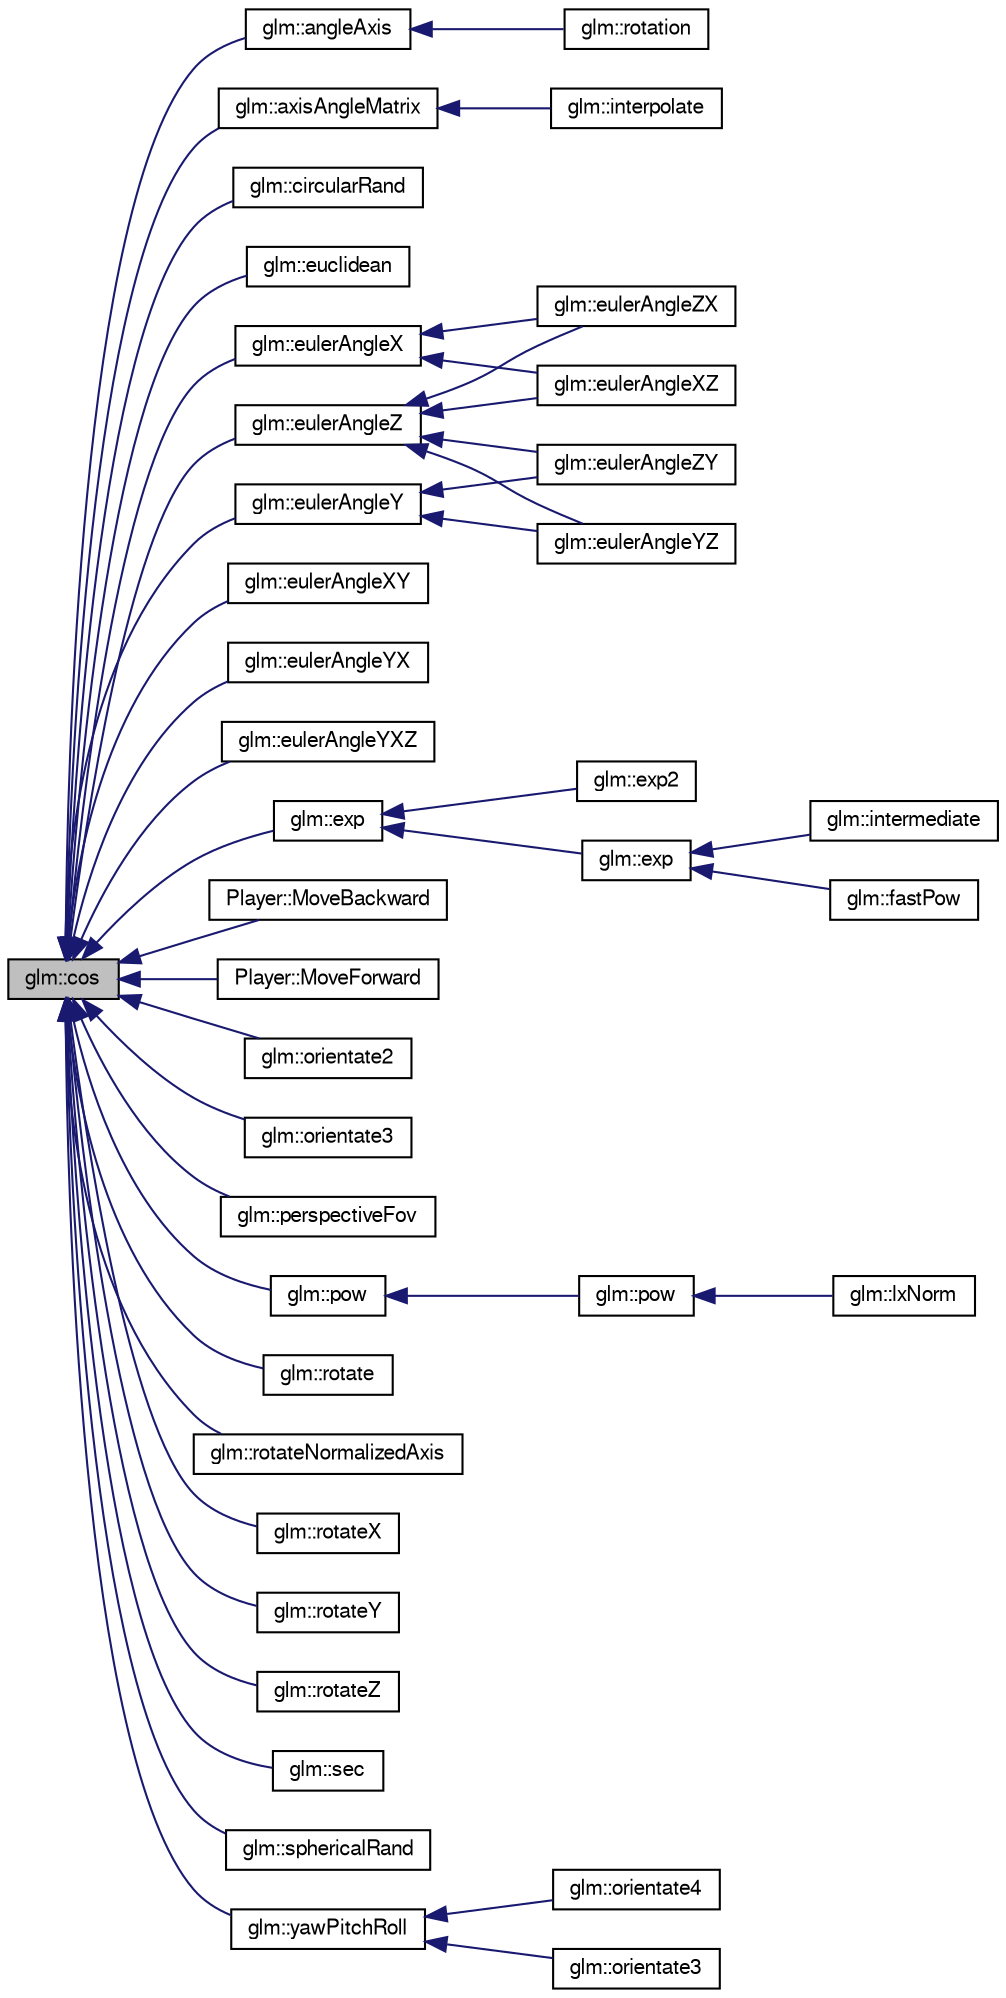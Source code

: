 digraph G
{
  bgcolor="transparent";
  edge [fontname="FreeSans",fontsize=10,labelfontname="FreeSans",labelfontsize=10];
  node [fontname="FreeSans",fontsize=10,shape=record];
  rankdir=LR;
  Node1 [label="glm::cos",height=0.2,width=0.4,color="black", fillcolor="grey75", style="filled" fontcolor="black"];
  Node1 -> Node2 [dir=back,color="midnightblue",fontsize=10,style="solid"];
  Node2 [label="glm::angleAxis",height=0.2,width=0.4,color="black",URL="$group__gtc__quaternion.html#g96dbce7a48d76fa63e65c4ba949a3bc4"];
  Node2 -> Node3 [dir=back,color="midnightblue",fontsize=10,style="solid"];
  Node3 [label="glm::rotation",height=0.2,width=0.4,color="black",URL="$group__gtx__quaternion.html#gf7a15242ef69e5c997df231b28b92cef"];
  Node1 -> Node4 [dir=back,color="midnightblue",fontsize=10,style="solid"];
  Node4 [label="glm::axisAngleMatrix",height=0.2,width=0.4,color="black",URL="$group__gtx__matrix__interpolation.html#gf7c0106d03d55a7b670a6261b107f22b"];
  Node4 -> Node5 [dir=back,color="midnightblue",fontsize=10,style="solid"];
  Node5 [label="glm::interpolate",height=0.2,width=0.4,color="black",URL="$group__gtx__matrix__interpolation.html#gc618bbef632f87be5c570aa5afe63f30"];
  Node1 -> Node6 [dir=back,color="midnightblue",fontsize=10,style="solid"];
  Node6 [label="glm::circularRand",height=0.2,width=0.4,color="black",URL="$group__gtc__random.html#gb633996dfedab1a7f45bb5cfa1b14443"];
  Node1 -> Node7 [dir=back,color="midnightblue",fontsize=10,style="solid"];
  Node7 [label="glm::euclidean",height=0.2,width=0.4,color="black",URL="$group__gtx__polar__coordinates.html#g3bd21c0f1b1d99a2f8e9cfc85bca488e"];
  Node1 -> Node8 [dir=back,color="midnightblue",fontsize=10,style="solid"];
  Node8 [label="glm::eulerAngleX",height=0.2,width=0.4,color="black",URL="$group__gtx__euler__angles.html#g5fb8269b6795f95dec7ca7bbe61805f6"];
  Node8 -> Node9 [dir=back,color="midnightblue",fontsize=10,style="solid"];
  Node9 [label="glm::eulerAngleXZ",height=0.2,width=0.4,color="black",URL="$group__gtx__euler__angles.html#g9b63e52fda0b7773c50bbf3c310bdcf2"];
  Node8 -> Node10 [dir=back,color="midnightblue",fontsize=10,style="solid"];
  Node10 [label="glm::eulerAngleZX",height=0.2,width=0.4,color="black",URL="$group__gtx__euler__angles.html#g3709f9eb45b49ecf41d42bec91c031fa"];
  Node1 -> Node11 [dir=back,color="midnightblue",fontsize=10,style="solid"];
  Node11 [label="glm::eulerAngleXY",height=0.2,width=0.4,color="black",URL="$group__gtx__euler__angles.html#g6a2dc9bf80aecdffb3e5ab3bcede6647"];
  Node1 -> Node12 [dir=back,color="midnightblue",fontsize=10,style="solid"];
  Node12 [label="glm::eulerAngleY",height=0.2,width=0.4,color="black",URL="$group__gtx__euler__angles.html#g558b0e0fd3c1f6a414d184a22c968b79"];
  Node12 -> Node13 [dir=back,color="midnightblue",fontsize=10,style="solid"];
  Node13 [label="glm::eulerAngleYZ",height=0.2,width=0.4,color="black",URL="$group__gtx__euler__angles.html#g9ac024a16439421d2a3c7c17b6df31b5"];
  Node12 -> Node14 [dir=back,color="midnightblue",fontsize=10,style="solid"];
  Node14 [label="glm::eulerAngleZY",height=0.2,width=0.4,color="black",URL="$group__gtx__euler__angles.html#gfcd7d34bef520fd8bee6d4d865a8162a"];
  Node1 -> Node15 [dir=back,color="midnightblue",fontsize=10,style="solid"];
  Node15 [label="glm::eulerAngleYX",height=0.2,width=0.4,color="black",URL="$group__gtx__euler__angles.html#gd26afd5add0e121296d3b44dea32f32e"];
  Node1 -> Node16 [dir=back,color="midnightblue",fontsize=10,style="solid"];
  Node16 [label="glm::eulerAngleYXZ",height=0.2,width=0.4,color="black",URL="$group__gtx__euler__angles.html#g7ba74fb9419dd90256b682855e904159"];
  Node1 -> Node17 [dir=back,color="midnightblue",fontsize=10,style="solid"];
  Node17 [label="glm::eulerAngleZ",height=0.2,width=0.4,color="black",URL="$group__gtx__euler__angles.html#ge77e2c08c118ecd34ffc8ca425d2cf77"];
  Node17 -> Node9 [dir=back,color="midnightblue",fontsize=10,style="solid"];
  Node17 -> Node13 [dir=back,color="midnightblue",fontsize=10,style="solid"];
  Node17 -> Node10 [dir=back,color="midnightblue",fontsize=10,style="solid"];
  Node17 -> Node14 [dir=back,color="midnightblue",fontsize=10,style="solid"];
  Node1 -> Node18 [dir=back,color="midnightblue",fontsize=10,style="solid"];
  Node18 [label="glm::exp",height=0.2,width=0.4,color="black",URL="$group__gtx__quaternion.html#gd4ec8f59911f01bb4c298839017ba91f"];
  Node18 -> Node19 [dir=back,color="midnightblue",fontsize=10,style="solid"];
  Node19 [label="glm::exp",height=0.2,width=0.4,color="black",URL="$group__core__func__exponential.html#g0e7e69c5497cbbfe4afe08ee5449c553"];
  Node19 -> Node20 [dir=back,color="midnightblue",fontsize=10,style="solid"];
  Node20 [label="glm::fastPow",height=0.2,width=0.4,color="black",URL="$group__gtx__fast__exponential.html#g399b134d7015729817135440eb047d5a"];
  Node19 -> Node21 [dir=back,color="midnightblue",fontsize=10,style="solid"];
  Node21 [label="glm::intermediate",height=0.2,width=0.4,color="black",URL="$group__gtx__quaternion.html#ge94a070898e8be560a5dcf8e15854b2d"];
  Node18 -> Node22 [dir=back,color="midnightblue",fontsize=10,style="solid"];
  Node22 [label="glm::exp2",height=0.2,width=0.4,color="black",URL="$group__core__func__exponential.html#g85f6efedaa47799e8f406481baca2171"];
  Node1 -> Node23 [dir=back,color="midnightblue",fontsize=10,style="solid"];
  Node23 [label="Player::MoveBackward",height=0.2,width=0.4,color="black",URL="$class_player.html#0de705c108e85cf8609ac827319fe11b",tooltip="Moves the player backward."];
  Node1 -> Node24 [dir=back,color="midnightblue",fontsize=10,style="solid"];
  Node24 [label="Player::MoveForward",height=0.2,width=0.4,color="black",URL="$class_player.html#afa223a6906cf925ac0f9ae1ad197cde",tooltip="Moves the player forward."];
  Node1 -> Node25 [dir=back,color="midnightblue",fontsize=10,style="solid"];
  Node25 [label="glm::orientate2",height=0.2,width=0.4,color="black",URL="$group__gtx__euler__angles.html#g026f776506cd9c5b144c6d4b410a079b"];
  Node1 -> Node26 [dir=back,color="midnightblue",fontsize=10,style="solid"];
  Node26 [label="glm::orientate3",height=0.2,width=0.4,color="black",URL="$group__gtx__euler__angles.html#gce794db535af3056d97f4f62e7ed7509"];
  Node1 -> Node27 [dir=back,color="midnightblue",fontsize=10,style="solid"];
  Node27 [label="glm::perspectiveFov",height=0.2,width=0.4,color="black",URL="$group__gtc__matrix__transform.html#gc9db4ea8ecdcb00f1d06d29603b5df52"];
  Node1 -> Node28 [dir=back,color="midnightblue",fontsize=10,style="solid"];
  Node28 [label="glm::pow",height=0.2,width=0.4,color="black",URL="$group__gtx__quaternion.html#g49e7cd8958d474290778760d171a44d2"];
  Node28 -> Node29 [dir=back,color="midnightblue",fontsize=10,style="solid"];
  Node29 [label="glm::pow",height=0.2,width=0.4,color="black",URL="$group__core__func__exponential.html#gfdaffc3606f4ee7f415cd64ada108356"];
  Node29 -> Node30 [dir=back,color="midnightblue",fontsize=10,style="solid"];
  Node30 [label="glm::lxNorm",height=0.2,width=0.4,color="black",URL="$group__gtx__norm.html#g2f42190c8743abab279d0a8f5a321692"];
  Node1 -> Node31 [dir=back,color="midnightblue",fontsize=10,style="solid"];
  Node31 [label="glm::rotate",height=0.2,width=0.4,color="black",URL="$group__gtc__quaternion.html#gca43bc964b553c2bde6a60499c1f2b50"];
  Node1 -> Node32 [dir=back,color="midnightblue",fontsize=10,style="solid"];
  Node32 [label="glm::rotateNormalizedAxis",height=0.2,width=0.4,color="black",URL="$group__gtx__rotate__normalized__axis.html#g9fc93bb16dd6719fc660a506cb833fb0"];
  Node1 -> Node33 [dir=back,color="midnightblue",fontsize=10,style="solid"];
  Node33 [label="glm::rotateX",height=0.2,width=0.4,color="black",URL="$group__gtx__rotate__vector.html#g29ccc284b661dc52c457959f8cbf8af6"];
  Node1 -> Node34 [dir=back,color="midnightblue",fontsize=10,style="solid"];
  Node34 [label="glm::rotateY",height=0.2,width=0.4,color="black",URL="$group__gtx__rotate__vector.html#g8e792cb7fbd2ad57a4eafcccc62c523c"];
  Node1 -> Node35 [dir=back,color="midnightblue",fontsize=10,style="solid"];
  Node35 [label="glm::rotateZ",height=0.2,width=0.4,color="black",URL="$group__gtx__rotate__vector.html#g67b56c3da73e7da777810b2a82bab4f8"];
  Node1 -> Node36 [dir=back,color="midnightblue",fontsize=10,style="solid"];
  Node36 [label="glm::sec",height=0.2,width=0.4,color="black",URL="$group__gtc__reciprocal.html#gef67dab7093a4d0ccc9c06ca05ddafd4"];
  Node1 -> Node37 [dir=back,color="midnightblue",fontsize=10,style="solid"];
  Node37 [label="glm::sphericalRand",height=0.2,width=0.4,color="black",URL="$group__gtc__random.html#g02f5a6b98ae4e494eef340bcdd38ed35"];
  Node1 -> Node38 [dir=back,color="midnightblue",fontsize=10,style="solid"];
  Node38 [label="glm::yawPitchRoll",height=0.2,width=0.4,color="black",URL="$group__gtx__euler__angles.html#ga254d26a7a42b65101f4eee88d5b153f"];
  Node38 -> Node39 [dir=back,color="midnightblue",fontsize=10,style="solid"];
  Node39 [label="glm::orientate3",height=0.2,width=0.4,color="black",URL="$group__gtx__euler__angles.html#g114ce533cc2f140cb17ca5a44214d973"];
  Node38 -> Node40 [dir=back,color="midnightblue",fontsize=10,style="solid"];
  Node40 [label="glm::orientate4",height=0.2,width=0.4,color="black",URL="$group__gtx__euler__angles.html#g98f6c8d3b6b97ff0ae2f64544142cb7f"];
}
